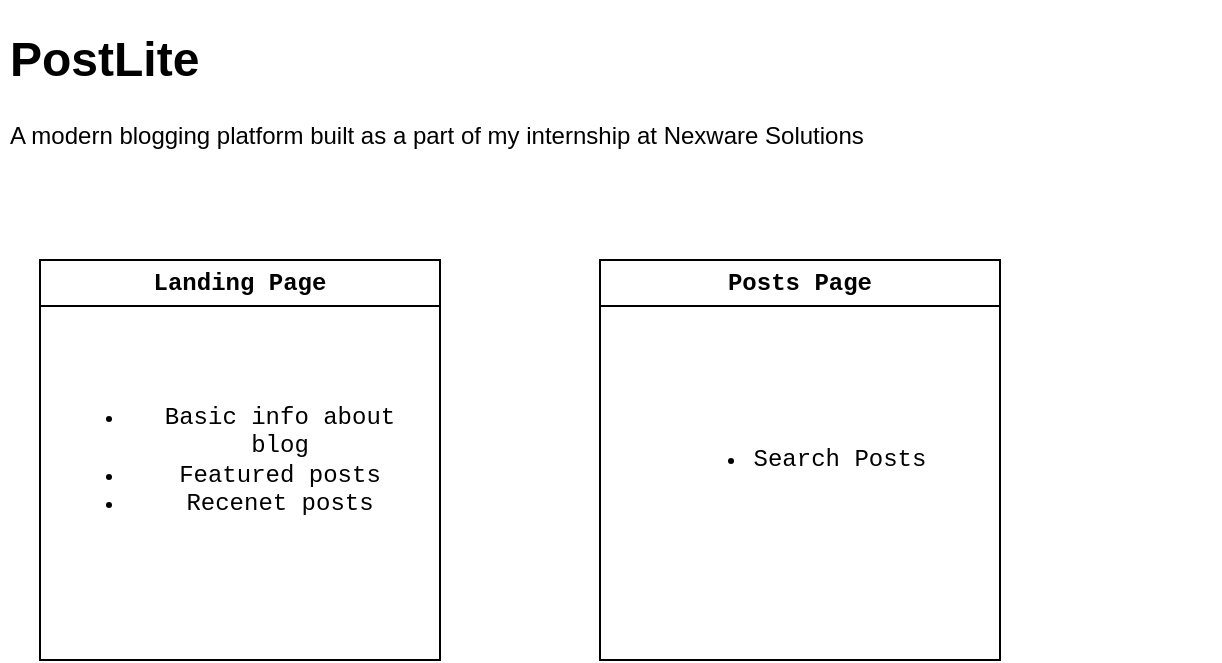 <mxfile>
    <diagram id="_LdYzOkvVH0Rsr1QbGcg" name="Page-1">
        <mxGraphModel dx="1139" dy="642" grid="1" gridSize="10" guides="1" tooltips="1" connect="1" arrows="1" fold="1" page="1" pageScale="1" pageWidth="850" pageHeight="1100" math="0" shadow="0">
            <root>
                <mxCell id="0"/>
                <mxCell id="1" parent="0"/>
                <mxCell id="2" value="&lt;h1&gt;PostLite&lt;/h1&gt;&lt;p&gt;A modern blogging platform built as a part of my internship at Nexware Solutions&lt;/p&gt;" style="text;html=1;strokeColor=none;fillColor=none;spacing=5;spacingTop=-20;whiteSpace=wrap;overflow=hidden;rounded=0;" vertex="1" parent="1">
                    <mxGeometry x="30" y="40" width="610" height="80" as="geometry"/>
                </mxCell>
                <mxCell id="4" value="Landing Page" style="swimlane;whiteSpace=wrap;html=1;fontFamily=Courier New;" vertex="1" parent="1">
                    <mxGeometry x="50" y="160" width="200" height="200" as="geometry"/>
                </mxCell>
                <mxCell id="5" value="&lt;ul&gt;&lt;li&gt;Basic info about blog&lt;/li&gt;&lt;li&gt;Featured posts&lt;/li&gt;&lt;li&gt;Recenet posts&lt;/li&gt;&lt;/ul&gt;" style="text;html=1;strokeColor=none;fillColor=none;align=center;verticalAlign=middle;whiteSpace=wrap;rounded=0;fontFamily=Courier New;" vertex="1" parent="4">
                    <mxGeometry x="5" y="85" width="190" height="30" as="geometry"/>
                </mxCell>
                <mxCell id="8" value="Posts Page" style="swimlane;whiteSpace=wrap;html=1;fontFamily=Courier New;" vertex="1" parent="1">
                    <mxGeometry x="330" y="160" width="200" height="200" as="geometry"/>
                </mxCell>
                <mxCell id="9" value="&lt;ul&gt;&lt;li&gt;Search Posts&lt;/li&gt;&lt;/ul&gt;" style="text;html=1;strokeColor=none;fillColor=none;align=center;verticalAlign=middle;whiteSpace=wrap;rounded=0;fontFamily=Courier New;" vertex="1" parent="8">
                    <mxGeometry x="5" y="85" width="190" height="30" as="geometry"/>
                </mxCell>
            </root>
        </mxGraphModel>
    </diagram>
</mxfile>